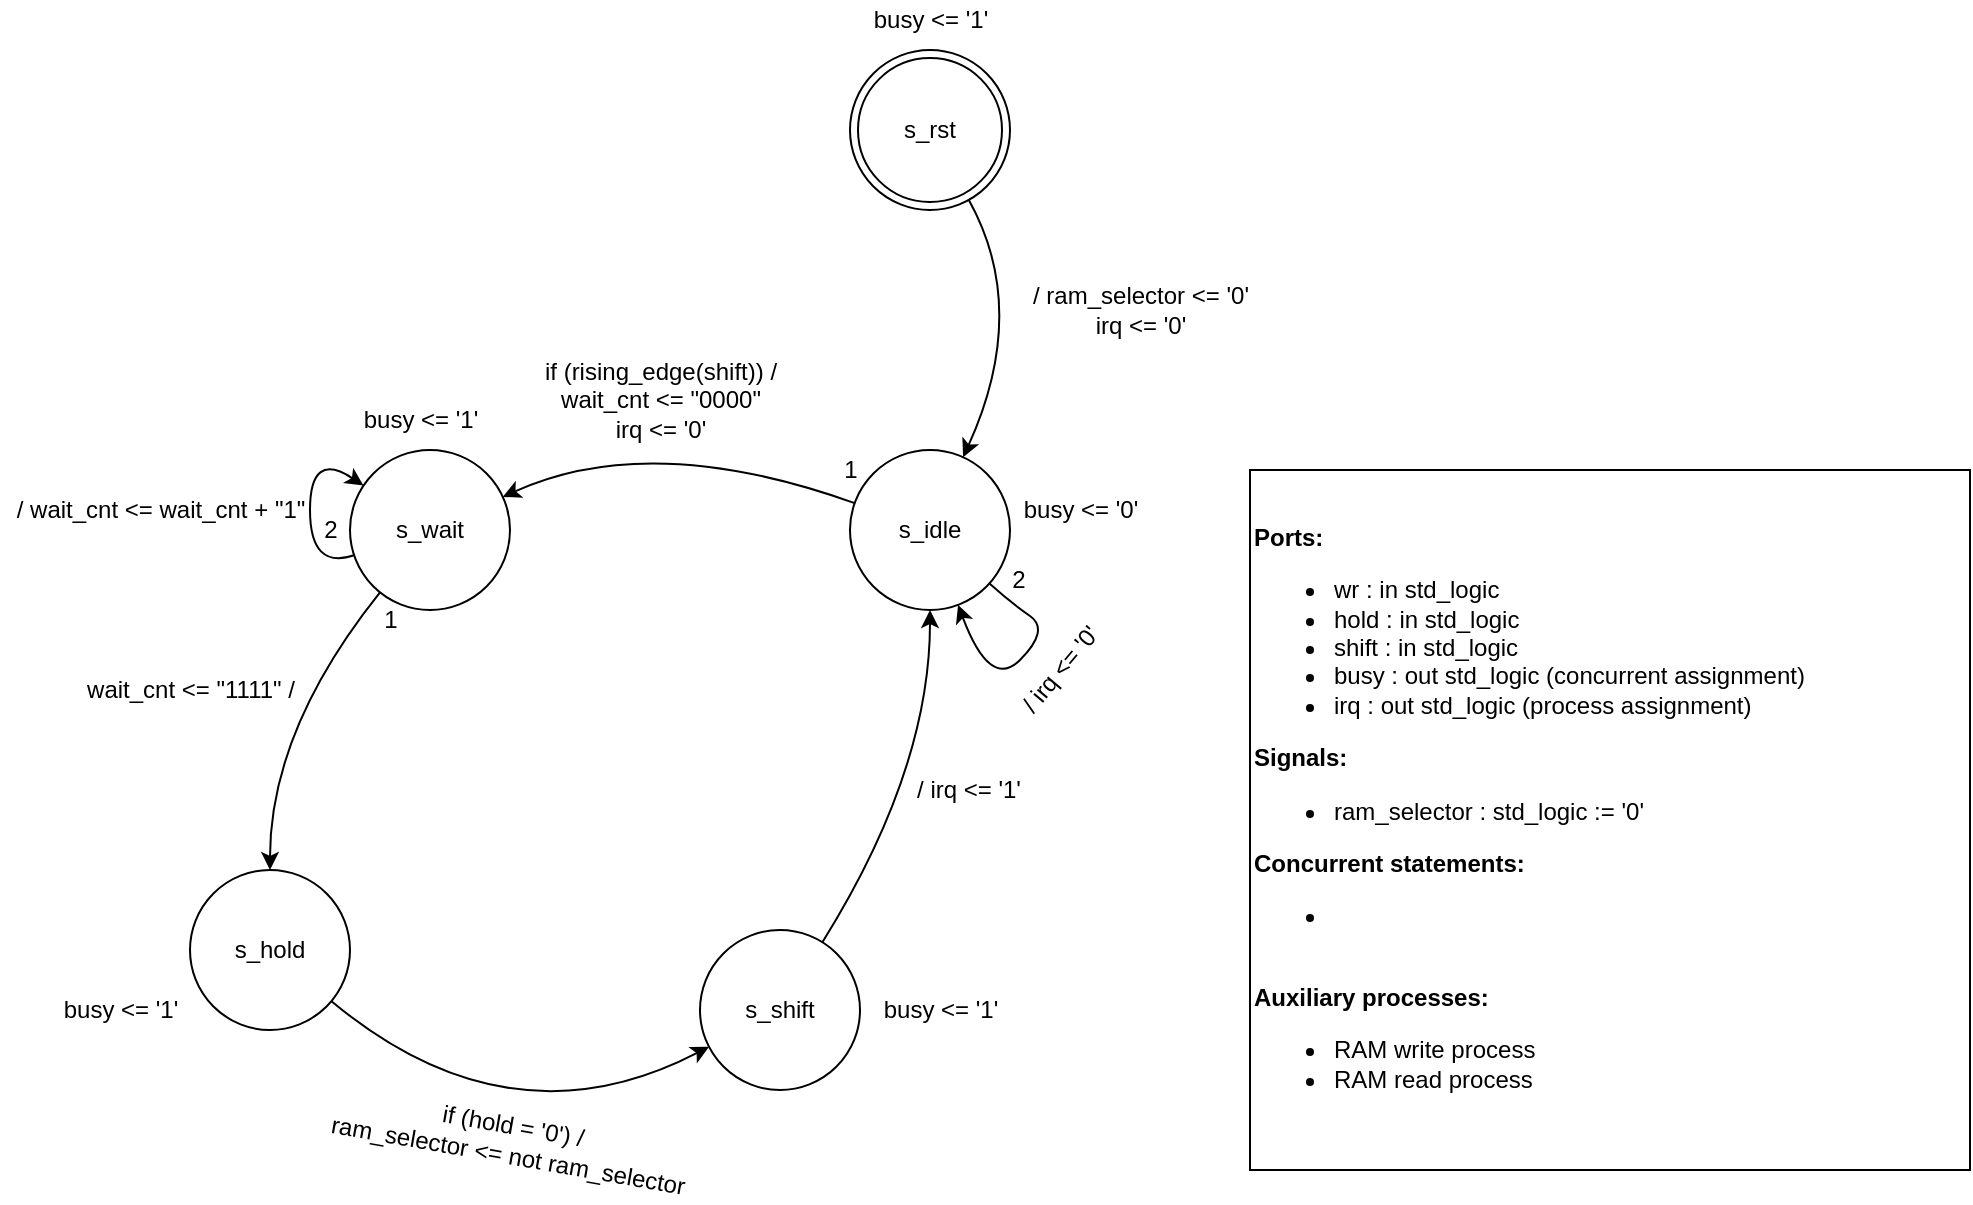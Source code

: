 <mxfile version="16.6.3" type="github">
  <diagram id="UbQv_EctIj_w4tUcBMWh" name="Page-1">
    <mxGraphModel dx="2568" dy="983" grid="1" gridSize="10" guides="1" tooltips="1" connect="1" arrows="1" fold="1" page="1" pageScale="1" pageWidth="850" pageHeight="1100" math="0" shadow="0">
      <root>
        <mxCell id="0" />
        <mxCell id="1" parent="0" />
        <mxCell id="_KIMBr_GJViHkxQJKJZy-1" value="s_rst" style="ellipse;shape=doubleEllipse;whiteSpace=wrap;html=1;aspect=fixed;" parent="1" vertex="1">
          <mxGeometry x="280" y="160" width="80" height="80" as="geometry" />
        </mxCell>
        <mxCell id="_KIMBr_GJViHkxQJKJZy-2" value="s_idle" style="ellipse;whiteSpace=wrap;html=1;aspect=fixed;" parent="1" vertex="1">
          <mxGeometry x="280" y="360" width="80" height="80" as="geometry" />
        </mxCell>
        <mxCell id="_KIMBr_GJViHkxQJKJZy-3" value="" style="curved=1;endArrow=classic;html=1;rounded=0;" parent="1" source="_KIMBr_GJViHkxQJKJZy-1" target="_KIMBr_GJViHkxQJKJZy-2" edge="1">
          <mxGeometry width="50" height="50" relative="1" as="geometry">
            <mxPoint x="420" y="300" as="sourcePoint" />
            <mxPoint x="470" y="250" as="targetPoint" />
            <Array as="points">
              <mxPoint x="370" y="290" />
            </Array>
          </mxGeometry>
        </mxCell>
        <mxCell id="_KIMBr_GJViHkxQJKJZy-4" value="&lt;div&gt;/ ram_selector &amp;lt;= &#39;0&#39;&lt;/div&gt;&lt;div&gt;irq &amp;lt;= &#39;0&#39;&lt;br&gt;&lt;/div&gt;" style="text;html=1;align=center;verticalAlign=middle;resizable=0;points=[];autosize=1;strokeColor=none;fillColor=none;" parent="1" vertex="1">
          <mxGeometry x="365" y="275" width="120" height="30" as="geometry" />
        </mxCell>
        <mxCell id="_KIMBr_GJViHkxQJKJZy-6" value="&lt;div align=&quot;left&quot;&gt;&lt;b&gt;Ports:&lt;/b&gt;&lt;/div&gt;&lt;div align=&quot;left&quot;&gt;&lt;ul&gt;&lt;li&gt;wr : in std_logic&lt;/li&gt;&lt;li&gt;hold : in std_logic&lt;/li&gt;&lt;li&gt;shift : in std_logic&lt;/li&gt;&lt;li&gt;busy : out std_logic (concurrent assignment)&lt;br&gt;&lt;/li&gt;&lt;li&gt;irq : out std_logic (process assignment)&lt;/li&gt;&lt;/ul&gt;&lt;/div&gt;&lt;div&gt;&lt;b&gt;Signals:&lt;/b&gt;&lt;/div&gt;&lt;div&gt;&lt;ul&gt;&lt;li&gt;ram_selector : std_logic := &#39;0&#39;&lt;/li&gt;&lt;/ul&gt;&lt;/div&gt;&lt;div&gt;&lt;b&gt;Concurrent statements:&lt;/b&gt;&lt;/div&gt;&lt;div&gt;&lt;ul&gt;&lt;li&gt;&lt;br&gt;&lt;/li&gt;&lt;/ul&gt;&lt;/div&gt;&lt;div&gt;&lt;br&gt;&lt;/div&gt;&lt;div&gt;&lt;b&gt;Auxiliary processes:&lt;/b&gt;&lt;/div&gt;&lt;div align=&quot;left&quot;&gt;&lt;ul&gt;&lt;li&gt;RAM write process&lt;/li&gt;&lt;li&gt;RAM read process&lt;/li&gt;&lt;/ul&gt;&lt;/div&gt;" style="rounded=0;whiteSpace=wrap;html=1;align=left;" parent="1" vertex="1">
          <mxGeometry x="480" y="370" width="360" height="350" as="geometry" />
        </mxCell>
        <mxCell id="_KIMBr_GJViHkxQJKJZy-7" value="s_wait" style="ellipse;whiteSpace=wrap;html=1;aspect=fixed;" parent="1" vertex="1">
          <mxGeometry x="30" y="360" width="80" height="80" as="geometry" />
        </mxCell>
        <mxCell id="_KIMBr_GJViHkxQJKJZy-8" value="" style="curved=1;endArrow=classic;html=1;rounded=0;" parent="1" source="_KIMBr_GJViHkxQJKJZy-2" target="_KIMBr_GJViHkxQJKJZy-7" edge="1">
          <mxGeometry width="50" height="50" relative="1" as="geometry">
            <mxPoint x="130" y="410" as="sourcePoint" />
            <mxPoint x="180" y="360" as="targetPoint" />
            <Array as="points">
              <mxPoint x="180" y="350" />
            </Array>
          </mxGeometry>
        </mxCell>
        <mxCell id="_KIMBr_GJViHkxQJKJZy-9" value="&lt;div&gt;if (rising_edge(shift)) /&lt;/div&gt;&lt;div&gt;wait_cnt &amp;lt;= &quot;0000&quot;&lt;br&gt;&lt;/div&gt;&lt;div&gt;irq &amp;lt;= &#39;0&#39;&lt;br&gt;&lt;/div&gt;" style="text;html=1;align=center;verticalAlign=middle;resizable=0;points=[];autosize=1;strokeColor=none;fillColor=none;" parent="1" vertex="1">
          <mxGeometry x="120" y="310" width="130" height="50" as="geometry" />
        </mxCell>
        <mxCell id="_KIMBr_GJViHkxQJKJZy-10" value="s_shift" style="ellipse;whiteSpace=wrap;html=1;aspect=fixed;" parent="1" vertex="1">
          <mxGeometry x="205" y="600" width="80" height="80" as="geometry" />
        </mxCell>
        <mxCell id="_KIMBr_GJViHkxQJKJZy-11" value="" style="curved=1;endArrow=classic;html=1;rounded=0;" parent="1" source="-u52cWT68IsoOLXIkymL-1" target="_KIMBr_GJViHkxQJKJZy-10" edge="1">
          <mxGeometry width="50" height="50" relative="1" as="geometry">
            <mxPoint x="40" y="660" as="sourcePoint" />
            <mxPoint x="80" y="500" as="targetPoint" />
            <Array as="points">
              <mxPoint x="110" y="710" />
            </Array>
          </mxGeometry>
        </mxCell>
        <mxCell id="_KIMBr_GJViHkxQJKJZy-12" value="&lt;div&gt;if (hold = &#39;0&#39;) /&lt;/div&gt;&lt;div&gt;ram_selector &amp;lt;= not ram_selector&lt;/div&gt;" style="text;html=1;align=center;verticalAlign=middle;resizable=0;points=[];autosize=1;strokeColor=none;fillColor=none;rotation=10;" parent="1" vertex="1">
          <mxGeometry x="15" y="690" width="190" height="30" as="geometry" />
        </mxCell>
        <mxCell id="_KIMBr_GJViHkxQJKJZy-15" value="" style="curved=1;endArrow=classic;html=1;rounded=0;" parent="1" source="_KIMBr_GJViHkxQJKJZy-10" target="_KIMBr_GJViHkxQJKJZy-2" edge="1">
          <mxGeometry width="50" height="50" relative="1" as="geometry">
            <mxPoint x="130" y="670" as="sourcePoint" />
            <mxPoint x="250.27" y="589.846" as="targetPoint" />
            <Array as="points">
              <mxPoint x="320" y="520" />
            </Array>
          </mxGeometry>
        </mxCell>
        <mxCell id="_KIMBr_GJViHkxQJKJZy-18" value="&lt;div&gt;busy &amp;lt;= &#39;1&#39;&lt;/div&gt;" style="text;html=1;align=center;verticalAlign=middle;resizable=0;points=[];autosize=1;strokeColor=none;fillColor=none;" parent="1" vertex="1">
          <mxGeometry x="285" y="135" width="70" height="20" as="geometry" />
        </mxCell>
        <mxCell id="_KIMBr_GJViHkxQJKJZy-19" value="&lt;div&gt;busy &amp;lt;= &#39;0&#39;&lt;/div&gt;" style="text;html=1;align=center;verticalAlign=middle;resizable=0;points=[];autosize=1;strokeColor=none;fillColor=none;" parent="1" vertex="1">
          <mxGeometry x="360" y="380" width="70" height="20" as="geometry" />
        </mxCell>
        <mxCell id="_KIMBr_GJViHkxQJKJZy-20" value="&lt;div&gt;busy &amp;lt;= &#39;1&#39;&lt;/div&gt;" style="text;html=1;align=center;verticalAlign=middle;resizable=0;points=[];autosize=1;strokeColor=none;fillColor=none;" parent="1" vertex="1">
          <mxGeometry x="30" y="335" width="70" height="20" as="geometry" />
        </mxCell>
        <mxCell id="_KIMBr_GJViHkxQJKJZy-21" value="&lt;div&gt;busy &amp;lt;= &#39;1&#39;&lt;/div&gt;" style="text;html=1;align=center;verticalAlign=middle;resizable=0;points=[];autosize=1;strokeColor=none;fillColor=none;" parent="1" vertex="1">
          <mxGeometry x="290" y="630" width="70" height="20" as="geometry" />
        </mxCell>
        <mxCell id="_KIMBr_GJViHkxQJKJZy-23" value="/ irq &amp;lt;= &#39;1&#39;" style="text;html=1;align=center;verticalAlign=middle;resizable=0;points=[];autosize=1;strokeColor=none;fillColor=none;" parent="1" vertex="1">
          <mxGeometry x="304" y="520" width="70" height="20" as="geometry" />
        </mxCell>
        <mxCell id="_KIMBr_GJViHkxQJKJZy-24" value="" style="curved=1;endArrow=classic;html=1;rounded=0;" parent="1" source="_KIMBr_GJViHkxQJKJZy-2" target="_KIMBr_GJViHkxQJKJZy-2" edge="1">
          <mxGeometry width="50" height="50" relative="1" as="geometry">
            <mxPoint x="130" y="670" as="sourcePoint" />
            <mxPoint x="250.27" y="589.846" as="targetPoint" />
            <Array as="points">
              <mxPoint x="360" y="436" />
              <mxPoint x="380" y="450" />
              <mxPoint x="350" y="480" />
            </Array>
          </mxGeometry>
        </mxCell>
        <mxCell id="_KIMBr_GJViHkxQJKJZy-25" value="/ irq &amp;lt;= &#39;0&#39;" style="text;html=1;align=center;verticalAlign=middle;resizable=0;points=[];autosize=1;strokeColor=none;fillColor=none;rotation=-50;" parent="1" vertex="1">
          <mxGeometry x="350" y="460" width="70" height="20" as="geometry" />
        </mxCell>
        <mxCell id="_KIMBr_GJViHkxQJKJZy-26" value="1" style="text;html=1;align=center;verticalAlign=middle;resizable=0;points=[];autosize=1;strokeColor=none;fillColor=none;" parent="1" vertex="1">
          <mxGeometry x="270" y="360" width="20" height="20" as="geometry" />
        </mxCell>
        <mxCell id="_KIMBr_GJViHkxQJKJZy-27" value="2" style="text;html=1;align=center;verticalAlign=middle;resizable=0;points=[];autosize=1;strokeColor=none;fillColor=none;" parent="1" vertex="1">
          <mxGeometry x="354" y="415" width="20" height="20" as="geometry" />
        </mxCell>
        <mxCell id="-u52cWT68IsoOLXIkymL-1" value="&lt;div&gt;s_hold&lt;/div&gt;" style="ellipse;whiteSpace=wrap;html=1;aspect=fixed;" vertex="1" parent="1">
          <mxGeometry x="-50" y="570" width="80" height="80" as="geometry" />
        </mxCell>
        <mxCell id="-u52cWT68IsoOLXIkymL-3" value="&lt;div&gt;busy &amp;lt;= &#39;1&#39;&lt;/div&gt;" style="text;html=1;align=center;verticalAlign=middle;resizable=0;points=[];autosize=1;strokeColor=none;fillColor=none;" vertex="1" parent="1">
          <mxGeometry x="-120" y="630" width="70" height="20" as="geometry" />
        </mxCell>
        <mxCell id="-u52cWT68IsoOLXIkymL-4" value="" style="curved=1;endArrow=classic;html=1;rounded=0;" edge="1" parent="1" source="_KIMBr_GJViHkxQJKJZy-7" target="-u52cWT68IsoOLXIkymL-1">
          <mxGeometry width="50" height="50" relative="1" as="geometry">
            <mxPoint x="-180" y="520" as="sourcePoint" />
            <mxPoint x="-130" y="470" as="targetPoint" />
            <Array as="points">
              <mxPoint x="-10" y="500" />
            </Array>
          </mxGeometry>
        </mxCell>
        <mxCell id="-u52cWT68IsoOLXIkymL-5" value="" style="curved=1;endArrow=classic;html=1;rounded=0;" edge="1" parent="1" source="_KIMBr_GJViHkxQJKJZy-7" target="_KIMBr_GJViHkxQJKJZy-7">
          <mxGeometry width="50" height="50" relative="1" as="geometry">
            <mxPoint x="-130" y="410" as="sourcePoint" />
            <mxPoint x="-80" y="360" as="targetPoint" />
            <Array as="points">
              <mxPoint x="10" y="420" />
              <mxPoint x="10" y="360" />
            </Array>
          </mxGeometry>
        </mxCell>
        <mxCell id="-u52cWT68IsoOLXIkymL-6" value="/ wait_cnt &amp;lt;= wait_cnt + &quot;1&quot;" style="text;html=1;align=center;verticalAlign=middle;resizable=0;points=[];autosize=1;strokeColor=none;fillColor=none;" vertex="1" parent="1">
          <mxGeometry x="-145" y="380" width="160" height="20" as="geometry" />
        </mxCell>
        <mxCell id="-u52cWT68IsoOLXIkymL-7" value="wait_cnt &amp;lt;= &quot;1111&quot; /" style="text;html=1;align=center;verticalAlign=middle;resizable=0;points=[];autosize=1;strokeColor=none;fillColor=none;" vertex="1" parent="1">
          <mxGeometry x="-110" y="470" width="120" height="20" as="geometry" />
        </mxCell>
        <mxCell id="-u52cWT68IsoOLXIkymL-8" value="1" style="text;html=1;align=center;verticalAlign=middle;resizable=0;points=[];autosize=1;strokeColor=none;fillColor=none;" vertex="1" parent="1">
          <mxGeometry x="40" y="435" width="20" height="20" as="geometry" />
        </mxCell>
        <mxCell id="-u52cWT68IsoOLXIkymL-9" value="2" style="text;html=1;align=center;verticalAlign=middle;resizable=0;points=[];autosize=1;strokeColor=none;fillColor=none;" vertex="1" parent="1">
          <mxGeometry x="10" y="390" width="20" height="20" as="geometry" />
        </mxCell>
      </root>
    </mxGraphModel>
  </diagram>
</mxfile>
